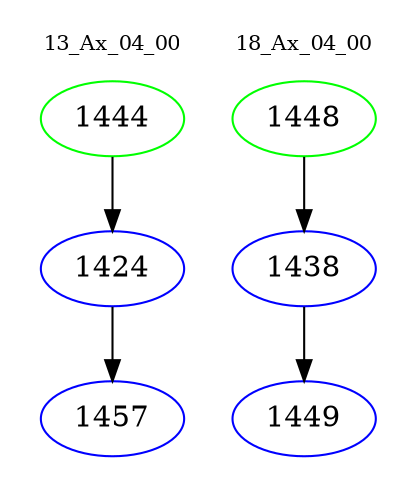 digraph{
subgraph cluster_0 {
color = white
label = "13_Ax_04_00";
fontsize=10;
T0_1444 [label="1444", color="green"]
T0_1444 -> T0_1424 [color="black"]
T0_1424 [label="1424", color="blue"]
T0_1424 -> T0_1457 [color="black"]
T0_1457 [label="1457", color="blue"]
}
subgraph cluster_1 {
color = white
label = "18_Ax_04_00";
fontsize=10;
T1_1448 [label="1448", color="green"]
T1_1448 -> T1_1438 [color="black"]
T1_1438 [label="1438", color="blue"]
T1_1438 -> T1_1449 [color="black"]
T1_1449 [label="1449", color="blue"]
}
}
